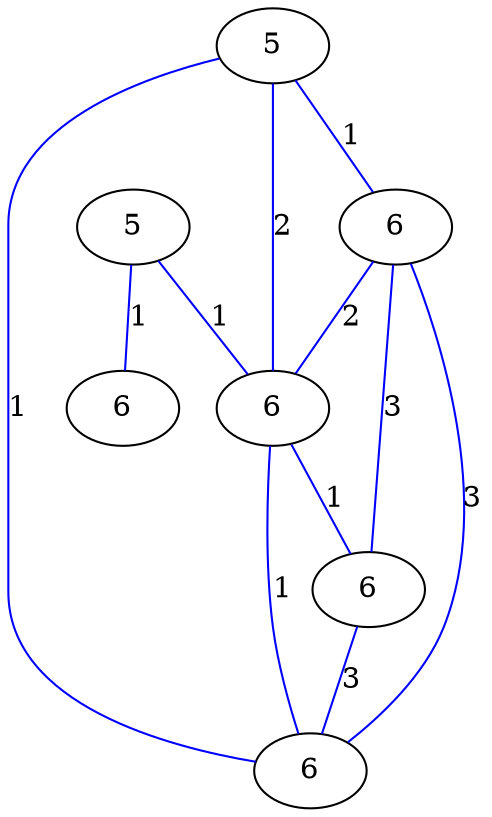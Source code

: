 graph G {
	0 [label="5"];
	1 [label="5"];
	2 [label="6"];
	3 [label="6"];
	4 [label="6"];
	5 [label="6"];
	6 [label="6"];
	0 -- 2 [label="1", color=blue];
	0 -- 4 [label="1", color=blue];
	1 -- 3 [label="1", color=blue];
	1 -- 4 [label="2", color=blue];
	1 -- 6 [label="1", color=blue];
	3 -- 4 [label="2", color=blue];
	3 -- 5 [label="3", color=blue];
	3 -- 6 [label="3", color=blue];
	4 -- 5 [label="1", color=blue];
	4 -- 6 [label="1", color=blue];
	5 -- 6 [label="3", color=blue];
}
